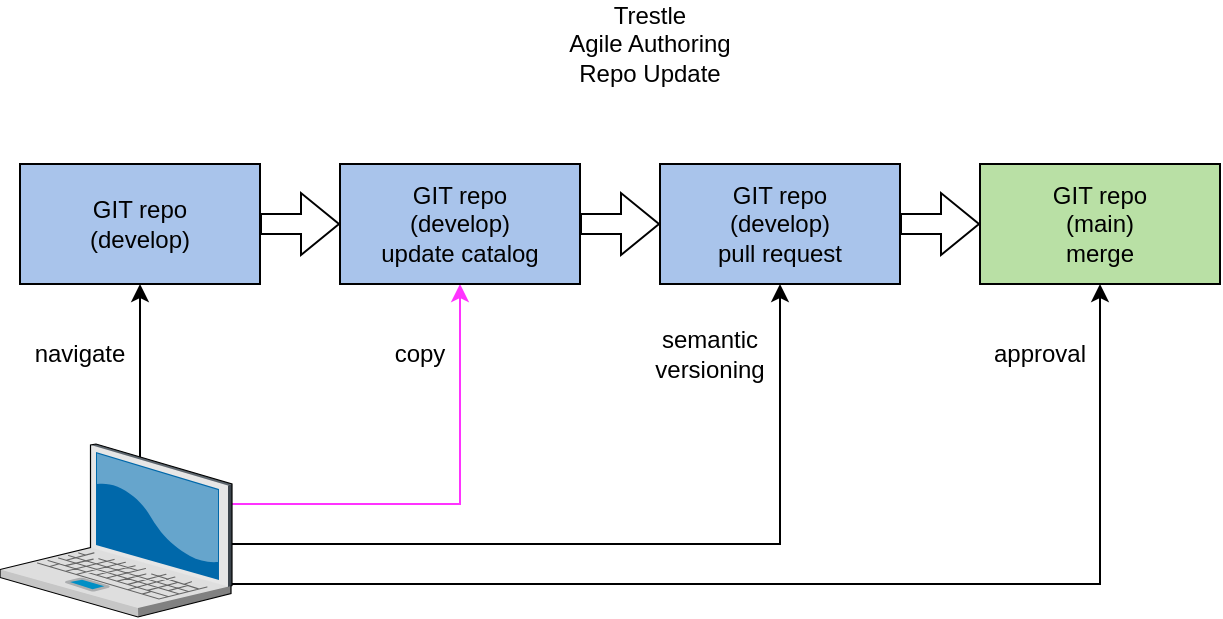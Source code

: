 <mxfile version="21.4.0" type="device">
  <diagram name="Page-1" id="OcNQJWf0w1j9XuQZADeh">
    <mxGraphModel dx="1164" dy="753" grid="1" gridSize="10" guides="1" tooltips="1" connect="1" arrows="1" fold="1" page="1" pageScale="1" pageWidth="850" pageHeight="1100" math="0" shadow="0">
      <root>
        <mxCell id="0" />
        <mxCell id="1" parent="0" />
        <mxCell id="953rFPgKHFjmJHavNh2K-6" style="edgeStyle=orthogonalEdgeStyle;rounded=0;orthogonalLoop=1;jettySize=auto;html=1;exitX=1;exitY=0.5;exitDx=0;exitDy=0;entryX=0.5;entryY=1;entryDx=0;entryDy=0;" parent="1" source="953rFPgKHFjmJHavNh2K-4" target="953rFPgKHFjmJHavNh2K-2" edge="1">
          <mxGeometry relative="1" as="geometry" />
        </mxCell>
        <mxCell id="953rFPgKHFjmJHavNh2K-5" style="edgeStyle=orthogonalEdgeStyle;rounded=0;orthogonalLoop=1;jettySize=auto;html=1;exitX=1;exitY=0.5;exitDx=0;exitDy=0;entryX=0.5;entryY=1;entryDx=0;entryDy=0;" parent="1" source="953rFPgKHFjmJHavNh2K-3" target="Td4egKe_wAdE8oFiXPUU-1" edge="1">
          <mxGeometry relative="1" as="geometry" />
        </mxCell>
        <mxCell id="953rFPgKHFjmJHavNh2K-4" value="" style="rounded=0;whiteSpace=wrap;html=1;" parent="1" vertex="1">
          <mxGeometry x="130" y="360" width="20" height="20" as="geometry" />
        </mxCell>
        <mxCell id="953rFPgKHFjmJHavNh2K-3" value="" style="rounded=0;whiteSpace=wrap;html=1;" parent="1" vertex="1">
          <mxGeometry x="130" y="340" width="20" height="20" as="geometry" />
        </mxCell>
        <mxCell id="Kxdn-JrEQKSZMSrXZ_4Y-5" style="edgeStyle=orthogonalEdgeStyle;rounded=0;orthogonalLoop=1;jettySize=auto;html=1;exitX=0.5;exitY=0;exitDx=0;exitDy=0;entryX=0.5;entryY=1;entryDx=0;entryDy=0;" parent="1" source="Td4egKe_wAdE8oFiXPUU-12" target="kNFgctC1tMzVj8SimGIi-55" edge="1">
          <mxGeometry relative="1" as="geometry" />
        </mxCell>
        <mxCell id="sJczr7EHVSFUjlmMrbDo-2" style="edgeStyle=orthogonalEdgeStyle;rounded=0;orthogonalLoop=1;jettySize=auto;html=1;exitX=1;exitY=0.5;exitDx=0;exitDy=0;entryX=0.5;entryY=1;entryDx=0;entryDy=0;fillColor=#FF0000;strokeColor=#FF33FF;" edge="1" parent="1" source="Td4egKe_wAdE8oFiXPUU-12" target="Td4egKe_wAdE8oFiXPUU-2">
          <mxGeometry relative="1" as="geometry" />
        </mxCell>
        <mxCell id="Td4egKe_wAdE8oFiXPUU-12" value="" style="rounded=0;whiteSpace=wrap;html=1;" parent="1" vertex="1">
          <mxGeometry x="130" y="320" width="20" height="20" as="geometry" />
        </mxCell>
        <mxCell id="PCGCRBoWbjobudrKsZ7f-6" style="edgeStyle=orthogonalEdgeStyle;rounded=0;orthogonalLoop=1;jettySize=auto;html=1;exitX=1;exitY=0.5;exitDx=0;exitDy=0;entryX=0;entryY=0.5;entryDx=0;entryDy=0;shape=flexArrow;" parent="1" source="kNFgctC1tMzVj8SimGIi-55" target="Td4egKe_wAdE8oFiXPUU-2" edge="1">
          <mxGeometry relative="1" as="geometry" />
        </mxCell>
        <mxCell id="kNFgctC1tMzVj8SimGIi-55" value="GIT repo&lt;br&gt;(develop)" style="rounded=0;whiteSpace=wrap;html=1;fillColor=#A9C4EB;" parent="1" vertex="1">
          <mxGeometry x="80" y="160" width="120" height="60" as="geometry" />
        </mxCell>
        <mxCell id="Td4egKe_wAdE8oFiXPUU-1" value="GIT repo&lt;br&gt;(develop)&lt;br&gt;pull request" style="rounded=0;whiteSpace=wrap;html=1;fillColor=#A9C4EB;" parent="1" vertex="1">
          <mxGeometry x="400" y="160" width="120" height="60" as="geometry" />
        </mxCell>
        <mxCell id="Kxdn-JrEQKSZMSrXZ_4Y-3" style="edgeStyle=orthogonalEdgeStyle;rounded=0;orthogonalLoop=1;jettySize=auto;html=1;exitX=1;exitY=0.5;exitDx=0;exitDy=0;entryX=0;entryY=0.5;entryDx=0;entryDy=0;shape=flexArrow;" parent="1" source="Td4egKe_wAdE8oFiXPUU-2" target="Td4egKe_wAdE8oFiXPUU-1" edge="1">
          <mxGeometry relative="1" as="geometry" />
        </mxCell>
        <mxCell id="Td4egKe_wAdE8oFiXPUU-2" value="GIT repo&lt;br&gt;(develop)&lt;br&gt;update catalog" style="rounded=0;whiteSpace=wrap;html=1;fillColor=#A9C4EB;" parent="1" vertex="1">
          <mxGeometry x="240" y="160" width="120" height="60" as="geometry" />
        </mxCell>
        <mxCell id="Td4egKe_wAdE8oFiXPUU-3" value="" style="verticalLabelPosition=bottom;sketch=0;aspect=fixed;html=1;verticalAlign=top;strokeColor=none;align=center;outlineConnect=0;shape=mxgraph.citrix.laptop_2;" parent="1" vertex="1">
          <mxGeometry x="70" y="300" width="116" height="86.5" as="geometry" />
        </mxCell>
        <mxCell id="HQ_3SjkQ02_-DHeuNdse-4" value="Trestle&lt;br&gt;Agile Authoring&lt;br&gt;Repo Update" style="text;html=1;strokeColor=none;fillColor=none;align=center;verticalAlign=middle;whiteSpace=wrap;rounded=0;" parent="1" vertex="1">
          <mxGeometry x="335" y="80" width="120" height="40" as="geometry" />
        </mxCell>
        <mxCell id="Kxdn-JrEQKSZMSrXZ_4Y-1" value="navigate" style="text;html=1;strokeColor=none;fillColor=none;align=center;verticalAlign=middle;whiteSpace=wrap;rounded=0;" parent="1" vertex="1">
          <mxGeometry x="80" y="240" width="60" height="30" as="geometry" />
        </mxCell>
        <mxCell id="Kxdn-JrEQKSZMSrXZ_4Y-2" value="copy" style="text;html=1;strokeColor=none;fillColor=none;align=center;verticalAlign=middle;whiteSpace=wrap;rounded=0;" parent="1" vertex="1">
          <mxGeometry x="250" y="240" width="60" height="30" as="geometry" />
        </mxCell>
        <mxCell id="953rFPgKHFjmJHavNh2K-2" value="GIT repo&lt;br&gt;(main)&lt;br&gt;merge" style="rounded=0;whiteSpace=wrap;html=1;fillColor=#B9E0A5;" parent="1" vertex="1">
          <mxGeometry x="560" y="160" width="120" height="60" as="geometry" />
        </mxCell>
        <mxCell id="953rFPgKHFjmJHavNh2K-7" value="semantic&lt;br&gt;versioning" style="text;html=1;strokeColor=none;fillColor=none;align=center;verticalAlign=middle;whiteSpace=wrap;rounded=0;" parent="1" vertex="1">
          <mxGeometry x="395" y="240" width="60" height="30" as="geometry" />
        </mxCell>
        <mxCell id="953rFPgKHFjmJHavNh2K-10" value="approval" style="text;html=1;strokeColor=none;fillColor=none;align=center;verticalAlign=middle;whiteSpace=wrap;rounded=0;" parent="1" vertex="1">
          <mxGeometry x="560" y="240" width="60" height="30" as="geometry" />
        </mxCell>
        <mxCell id="953rFPgKHFjmJHavNh2K-22" value="" style="shape=flexArrow;endArrow=classic;html=1;rounded=0;entryX=0;entryY=0.5;entryDx=0;entryDy=0;" parent="1" source="Td4egKe_wAdE8oFiXPUU-1" target="953rFPgKHFjmJHavNh2K-2" edge="1">
          <mxGeometry width="50" height="50" relative="1" as="geometry">
            <mxPoint x="400" y="390" as="sourcePoint" />
            <mxPoint x="450" y="340" as="targetPoint" />
          </mxGeometry>
        </mxCell>
      </root>
    </mxGraphModel>
  </diagram>
</mxfile>
